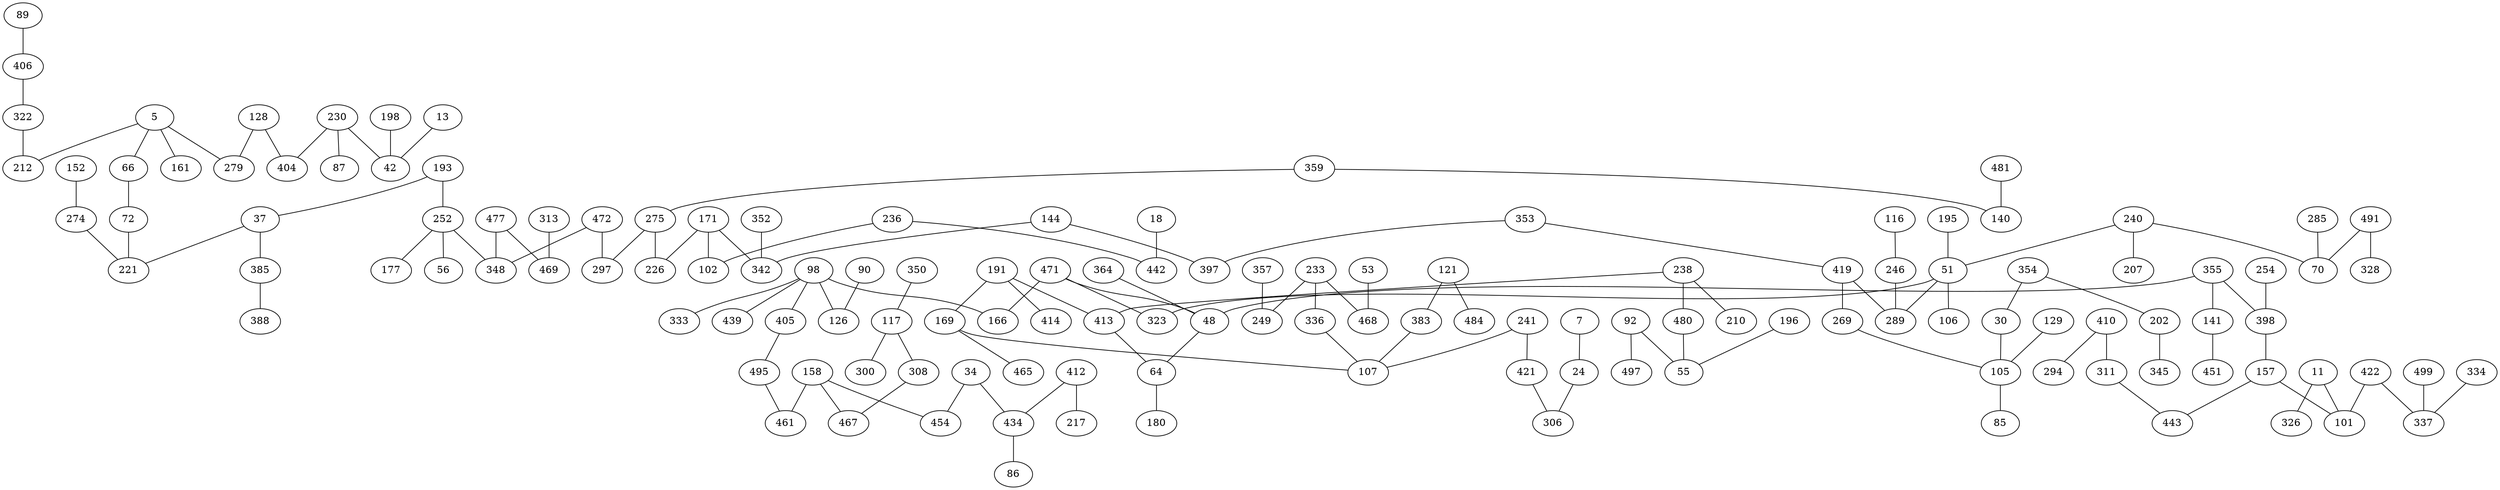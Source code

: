 graph G{
89--406;
191--413;
191--169;
191--414;
193--37;
193--252;
195--51;
471--323;
471--166;
471--48;
350--117;
196--55;
230--404;
230--87;
230--42;
472--348;
472--297;
352--342;
198--42;
353--397;
353--419;
233--336;
233--249;
233--468;
354--30;
354--202;
355--48;
355--398;
355--141;
477--348;
477--469;
236--102;
236--442;
357--249;
116--246;
90--126;
117--308;
117--300;
238--413;
238--210;
238--480;
359--275;
359--140;
92--55;
92--497;
98--166;
98--126;
98--333;
98--439;
98--405;
11--101;
11--326;
13--42;
18--442;
480--55;
481--140;
240--51;
240--207;
240--70;
241--107;
241--421;
121--383;
121--484;
364--48;
246--289;
5--279;
5--212;
5--161;
5--66;
128--404;
128--279;
7--24;
129--105;
405--495;
406--322;
24--306;
491--70;
491--328;
252--177;
252--56;
252--348;
495--461;
254--398;
410--311;
410--294;
499--337;
412--434;
412--217;
413--64;
419--289;
419--269;
30--105;
34--454;
34--434;
37--221;
37--385;
383--107;
141--451;
385--388;
144--342;
144--397;
421--306;
422--101;
422--337;
269--105;
308--467;
48--64;
152--274;
274--221;
275--297;
275--226;
398--157;
157--443;
157--101;
311--443;
158--461;
158--454;
158--467;
434--86;
313--469;
51--289;
51--106;
51--323;
53--468;
285--70;
322--212;
169--465;
169--107;
202--345;
64--180;
66--72;
171--226;
171--102;
171--342;
334--337;
336--107;
72--221;
105--85;
}
